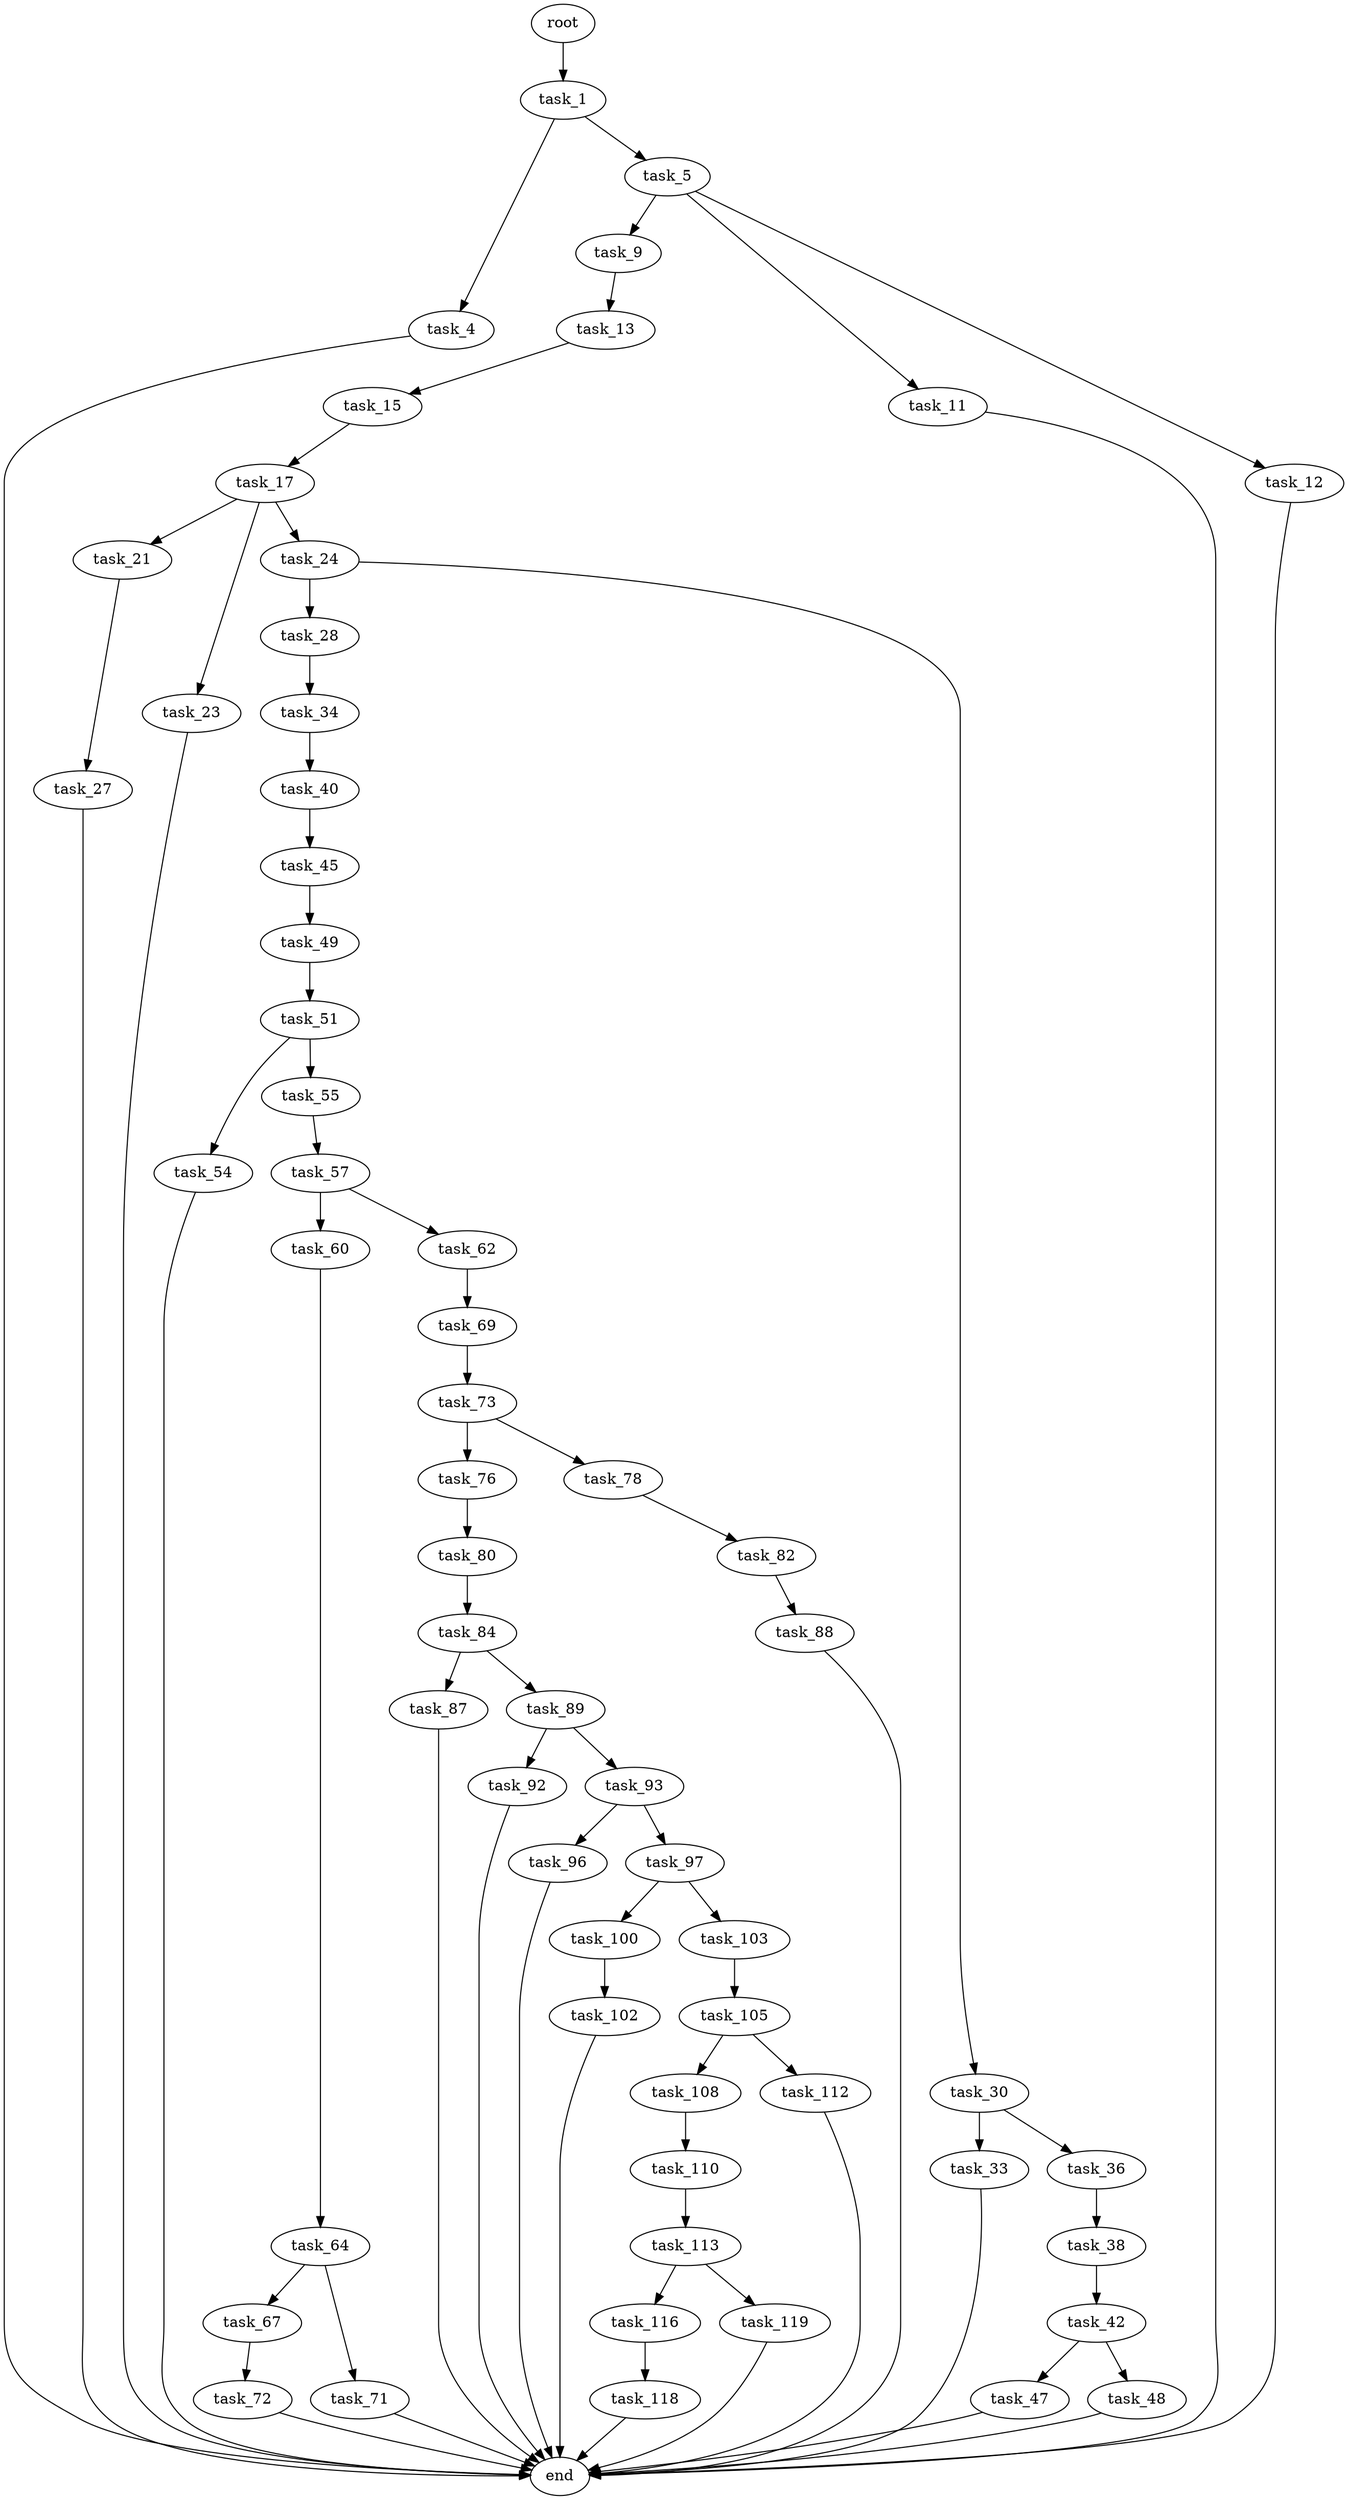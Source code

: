 digraph G {
  root [size="0.000000"];
  task_1 [size="1073741824000.000000"];
  task_4 [size="753026182012.000000"];
  task_5 [size="23129974721.000000"];
  end [size="0.000000"];
  task_9 [size="68719476736.000000"];
  task_11 [size="34614107160.000000"];
  task_12 [size="757046347.000000"];
  task_13 [size="29458931912.000000"];
  task_15 [size="6548537854.000000"];
  task_17 [size="8137546864.000000"];
  task_21 [size="4727056259.000000"];
  task_23 [size="16792741046.000000"];
  task_24 [size="11061991523.000000"];
  task_27 [size="549755813888.000000"];
  task_28 [size="231928233984.000000"];
  task_30 [size="157818361160.000000"];
  task_34 [size="549755813888.000000"];
  task_33 [size="104917138657.000000"];
  task_36 [size="231928233984.000000"];
  task_40 [size="28991029248.000000"];
  task_38 [size="446410505849.000000"];
  task_42 [size="782757789696.000000"];
  task_45 [size="18675770718.000000"];
  task_47 [size="16848041453.000000"];
  task_48 [size="1908129784.000000"];
  task_49 [size="8840422354.000000"];
  task_51 [size="463712692298.000000"];
  task_54 [size="1073741824000.000000"];
  task_55 [size="368293445632.000000"];
  task_57 [size="324616720896.000000"];
  task_60 [size="9955230464.000000"];
  task_62 [size="8589934592.000000"];
  task_64 [size="64961577296.000000"];
  task_69 [size="12319214954.000000"];
  task_67 [size="429042922146.000000"];
  task_71 [size="782757789696.000000"];
  task_72 [size="28284511944.000000"];
  task_73 [size="231928233984.000000"];
  task_76 [size="1073741824000.000000"];
  task_78 [size="28991029248.000000"];
  task_80 [size="15593886090.000000"];
  task_82 [size="503098395.000000"];
  task_84 [size="2077179862.000000"];
  task_88 [size="621069920469.000000"];
  task_87 [size="368293445632.000000"];
  task_89 [size="13992453435.000000"];
  task_92 [size="379659897403.000000"];
  task_93 [size="87400707104.000000"];
  task_96 [size="8781807309.000000"];
  task_97 [size="249280415799.000000"];
  task_100 [size="37947591468.000000"];
  task_103 [size="134217728000.000000"];
  task_102 [size="9433207379.000000"];
  task_105 [size="10509488397.000000"];
  task_108 [size="19117820804.000000"];
  task_112 [size="134217728000.000000"];
  task_110 [size="1867762019.000000"];
  task_113 [size="17051577298.000000"];
  task_116 [size="68719476736.000000"];
  task_119 [size="22243329200.000000"];
  task_118 [size="8589934592.000000"];

  root -> task_1 [size="1.000000"];
  task_1 -> task_4 [size="838860800.000000"];
  task_1 -> task_5 [size="838860800.000000"];
  task_4 -> end [size="1.000000"];
  task_5 -> task_9 [size="411041792.000000"];
  task_5 -> task_11 [size="411041792.000000"];
  task_5 -> task_12 [size="411041792.000000"];
  task_9 -> task_13 [size="134217728.000000"];
  task_11 -> end [size="1.000000"];
  task_12 -> end [size="1.000000"];
  task_13 -> task_15 [size="838860800.000000"];
  task_15 -> task_17 [size="134217728.000000"];
  task_17 -> task_21 [size="301989888.000000"];
  task_17 -> task_23 [size="301989888.000000"];
  task_17 -> task_24 [size="301989888.000000"];
  task_21 -> task_27 [size="301989888.000000"];
  task_23 -> end [size="1.000000"];
  task_24 -> task_28 [size="209715200.000000"];
  task_24 -> task_30 [size="209715200.000000"];
  task_27 -> end [size="1.000000"];
  task_28 -> task_34 [size="301989888.000000"];
  task_30 -> task_33 [size="209715200.000000"];
  task_30 -> task_36 [size="209715200.000000"];
  task_34 -> task_40 [size="536870912.000000"];
  task_33 -> end [size="1.000000"];
  task_36 -> task_38 [size="301989888.000000"];
  task_40 -> task_45 [size="75497472.000000"];
  task_38 -> task_42 [size="301989888.000000"];
  task_42 -> task_47 [size="679477248.000000"];
  task_42 -> task_48 [size="679477248.000000"];
  task_45 -> task_49 [size="679477248.000000"];
  task_47 -> end [size="1.000000"];
  task_48 -> end [size="1.000000"];
  task_49 -> task_51 [size="209715200.000000"];
  task_51 -> task_54 [size="411041792.000000"];
  task_51 -> task_55 [size="411041792.000000"];
  task_54 -> end [size="1.000000"];
  task_55 -> task_57 [size="411041792.000000"];
  task_57 -> task_60 [size="536870912.000000"];
  task_57 -> task_62 [size="536870912.000000"];
  task_60 -> task_64 [size="33554432.000000"];
  task_62 -> task_69 [size="33554432.000000"];
  task_64 -> task_67 [size="75497472.000000"];
  task_64 -> task_71 [size="75497472.000000"];
  task_69 -> task_73 [size="536870912.000000"];
  task_67 -> task_72 [size="301989888.000000"];
  task_71 -> end [size="1.000000"];
  task_72 -> end [size="1.000000"];
  task_73 -> task_76 [size="301989888.000000"];
  task_73 -> task_78 [size="301989888.000000"];
  task_76 -> task_80 [size="838860800.000000"];
  task_78 -> task_82 [size="75497472.000000"];
  task_80 -> task_84 [size="679477248.000000"];
  task_82 -> task_88 [size="33554432.000000"];
  task_84 -> task_87 [size="75497472.000000"];
  task_84 -> task_89 [size="75497472.000000"];
  task_88 -> end [size="1.000000"];
  task_87 -> end [size="1.000000"];
  task_89 -> task_92 [size="411041792.000000"];
  task_89 -> task_93 [size="411041792.000000"];
  task_92 -> end [size="1.000000"];
  task_93 -> task_96 [size="75497472.000000"];
  task_93 -> task_97 [size="75497472.000000"];
  task_96 -> end [size="1.000000"];
  task_97 -> task_100 [size="679477248.000000"];
  task_97 -> task_103 [size="679477248.000000"];
  task_100 -> task_102 [size="134217728.000000"];
  task_103 -> task_105 [size="209715200.000000"];
  task_102 -> end [size="1.000000"];
  task_105 -> task_108 [size="838860800.000000"];
  task_105 -> task_112 [size="838860800.000000"];
  task_108 -> task_110 [size="33554432.000000"];
  task_112 -> end [size="1.000000"];
  task_110 -> task_113 [size="209715200.000000"];
  task_113 -> task_116 [size="33554432.000000"];
  task_113 -> task_119 [size="33554432.000000"];
  task_116 -> task_118 [size="134217728.000000"];
  task_119 -> end [size="1.000000"];
  task_118 -> end [size="1.000000"];
}
